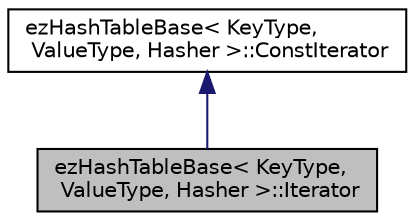 digraph "ezHashTableBase&lt; KeyType, ValueType, Hasher &gt;::Iterator"
{
 // LATEX_PDF_SIZE
  edge [fontname="Helvetica",fontsize="10",labelfontname="Helvetica",labelfontsize="10"];
  node [fontname="Helvetica",fontsize="10",shape=record];
  Node1 [label="ezHashTableBase\< KeyType,\l ValueType, Hasher \>::Iterator",height=0.2,width=0.4,color="black", fillcolor="grey75", style="filled", fontcolor="black",tooltip="Iterator with write access."];
  Node2 -> Node1 [dir="back",color="midnightblue",fontsize="10",style="solid",fontname="Helvetica"];
  Node2 [label="ezHashTableBase\< KeyType,\l ValueType, Hasher \>::ConstIterator",height=0.2,width=0.4,color="black", fillcolor="white", style="filled",URL="$d7/db4/structez_hash_table_base_1_1_const_iterator.htm",tooltip="Const iterator."];
}
